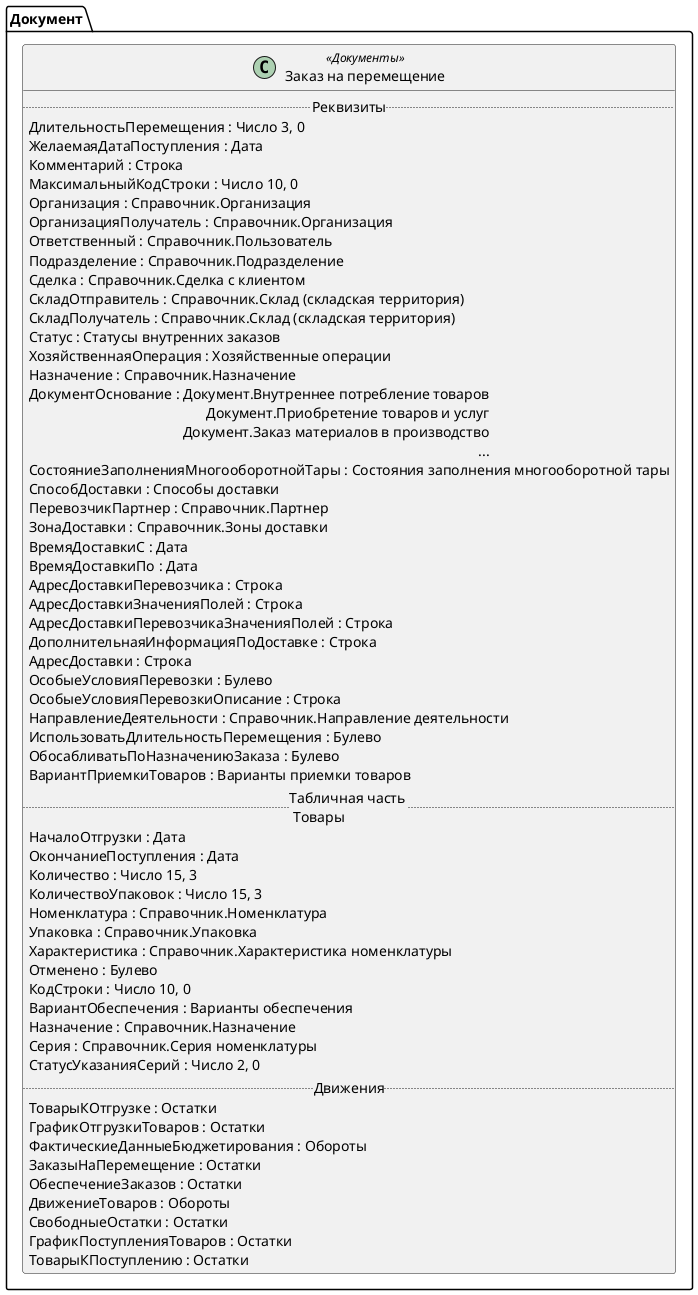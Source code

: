 ﻿@startuml ЗаказНаПеремещение
'!include templates.wsd
'..\include templates.wsd
class Документ.ЗаказНаПеремещение as "Заказ на перемещение" <<Документы>>
{
..Реквизиты..
ДлительностьПеремещения : Число 3, 0
ЖелаемаяДатаПоступления : Дата
Комментарий : Строка
МаксимальныйКодСтроки : Число 10, 0
Организация : Справочник.Организация
ОрганизацияПолучатель : Справочник.Организация
Ответственный : Справочник.Пользователь
Подразделение : Справочник.Подразделение
Сделка : Справочник.Сделка с клиентом
СкладОтправитель : Справочник.Склад (складская территория)
СкладПолучатель : Справочник.Склад (складская территория)
Статус : Статусы внутренних заказов
ХозяйственнаяОперация : Хозяйственные операции
Назначение : Справочник.Назначение
ДокументОснование : Документ.Внутреннее потребление товаров\rДокумент.Приобретение товаров и услуг\rДокумент.Заказ материалов в производство\r...
СостояниеЗаполненияМногооборотнойТары : Состояния заполнения многооборотной тары
СпособДоставки : Способы доставки
ПеревозчикПартнер : Справочник.Партнер
ЗонаДоставки : Справочник.Зоны доставки
ВремяДоставкиС : Дата
ВремяДоставкиПо : Дата
АдресДоставкиПеревозчика : Строка
АдресДоставкиЗначенияПолей : Строка
АдресДоставкиПеревозчикаЗначенияПолей : Строка
ДополнительнаяИнформацияПоДоставке : Строка
АдресДоставки : Строка
ОсобыеУсловияПеревозки : Булево
ОсобыеУсловияПеревозкиОписание : Строка
НаправлениеДеятельности : Справочник.Направление деятельности
ИспользоватьДлительностьПеремещения : Булево
ОбосабливатьПоНазначениюЗаказа : Булево
ВариантПриемкиТоваров : Варианты приемки товаров
..Табличная часть \n Товары..
НачалоОтгрузки : Дата
ОкончаниеПоступления : Дата
Количество : Число 15, 3
КоличествоУпаковок : Число 15, 3
Номенклатура : Справочник.Номенклатура
Упаковка : Справочник.Упаковка
Характеристика : Справочник.Характеристика номенклатуры
Отменено : Булево
КодСтроки : Число 10, 0
ВариантОбеспечения : Варианты обеспечения
Назначение : Справочник.Назначение
Серия : Справочник.Серия номенклатуры
СтатусУказанияСерий : Число 2, 0
..Движения..
ТоварыКОтгрузке : Остатки
ГрафикОтгрузкиТоваров : Остатки
ФактическиеДанныеБюджетирования : Обороты
ЗаказыНаПеремещение : Остатки
ОбеспечениеЗаказов : Остатки
ДвижениеТоваров : Обороты
СвободныеОстатки : Остатки
ГрафикПоступленияТоваров : Остатки
ТоварыКПоступлению : Остатки
}
@enduml
